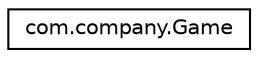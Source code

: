 digraph "Graphical Class Hierarchy"
{
 // LATEX_PDF_SIZE
  edge [fontname="Helvetica",fontsize="10",labelfontname="Helvetica",labelfontsize="10"];
  node [fontname="Helvetica",fontsize="10",shape=record];
  rankdir="LR";
  Node0 [label="com.company.Game",height=0.2,width=0.4,color="black", fillcolor="white", style="filled",URL="$classcom_1_1company_1_1_game.html",tooltip="Actioneaza pe post de clasa Main, configurand fereastra si setand continutul acesteia."];
}
